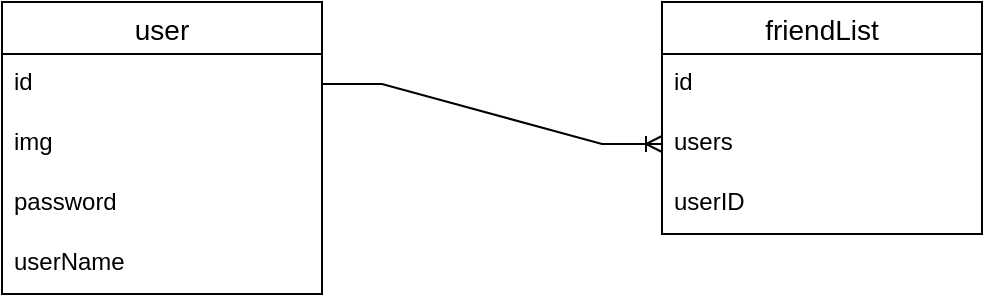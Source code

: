 <mxfile version="23.1.2" type="device">
  <diagram name="Страница — 1" id="akP_wcJEWXd7yqUj1OGq">
    <mxGraphModel dx="1434" dy="746" grid="1" gridSize="10" guides="1" tooltips="1" connect="1" arrows="1" fold="1" page="1" pageScale="1" pageWidth="827" pageHeight="1169" math="0" shadow="0">
      <root>
        <mxCell id="0" />
        <mxCell id="1" parent="0" />
        <mxCell id="1Krfqxl47N5mxq0f6-K6-1" value="user" style="swimlane;fontStyle=0;childLayout=stackLayout;horizontal=1;startSize=26;horizontalStack=0;resizeParent=1;resizeParentMax=0;resizeLast=0;collapsible=1;marginBottom=0;align=center;fontSize=14;" vertex="1" parent="1">
          <mxGeometry x="210" y="330" width="160" height="146" as="geometry" />
        </mxCell>
        <mxCell id="1Krfqxl47N5mxq0f6-K6-2" value="id" style="text;strokeColor=none;fillColor=none;spacingLeft=4;spacingRight=4;overflow=hidden;rotatable=0;points=[[0,0.5],[1,0.5]];portConstraint=eastwest;fontSize=12;whiteSpace=wrap;html=1;" vertex="1" parent="1Krfqxl47N5mxq0f6-K6-1">
          <mxGeometry y="26" width="160" height="30" as="geometry" />
        </mxCell>
        <mxCell id="1Krfqxl47N5mxq0f6-K6-10" value="img" style="text;strokeColor=none;fillColor=none;spacingLeft=4;spacingRight=4;overflow=hidden;rotatable=0;points=[[0,0.5],[1,0.5]];portConstraint=eastwest;fontSize=12;whiteSpace=wrap;html=1;" vertex="1" parent="1Krfqxl47N5mxq0f6-K6-1">
          <mxGeometry y="56" width="160" height="30" as="geometry" />
        </mxCell>
        <mxCell id="1Krfqxl47N5mxq0f6-K6-4" value="password" style="text;strokeColor=none;fillColor=none;spacingLeft=4;spacingRight=4;overflow=hidden;rotatable=0;points=[[0,0.5],[1,0.5]];portConstraint=eastwest;fontSize=12;whiteSpace=wrap;html=1;" vertex="1" parent="1Krfqxl47N5mxq0f6-K6-1">
          <mxGeometry y="86" width="160" height="30" as="geometry" />
        </mxCell>
        <mxCell id="1Krfqxl47N5mxq0f6-K6-3" value="userName" style="text;strokeColor=none;fillColor=none;spacingLeft=4;spacingRight=4;overflow=hidden;rotatable=0;points=[[0,0.5],[1,0.5]];portConstraint=eastwest;fontSize=12;whiteSpace=wrap;html=1;" vertex="1" parent="1Krfqxl47N5mxq0f6-K6-1">
          <mxGeometry y="116" width="160" height="30" as="geometry" />
        </mxCell>
        <mxCell id="1Krfqxl47N5mxq0f6-K6-5" value="friendList" style="swimlane;fontStyle=0;childLayout=stackLayout;horizontal=1;startSize=26;horizontalStack=0;resizeParent=1;resizeParentMax=0;resizeLast=0;collapsible=1;marginBottom=0;align=center;fontSize=14;" vertex="1" parent="1">
          <mxGeometry x="540" y="330" width="160" height="116" as="geometry" />
        </mxCell>
        <mxCell id="1Krfqxl47N5mxq0f6-K6-6" value="id" style="text;strokeColor=none;fillColor=none;spacingLeft=4;spacingRight=4;overflow=hidden;rotatable=0;points=[[0,0.5],[1,0.5]];portConstraint=eastwest;fontSize=12;whiteSpace=wrap;html=1;" vertex="1" parent="1Krfqxl47N5mxq0f6-K6-5">
          <mxGeometry y="26" width="160" height="30" as="geometry" />
        </mxCell>
        <mxCell id="1Krfqxl47N5mxq0f6-K6-7" value="users" style="text;strokeColor=none;fillColor=none;spacingLeft=4;spacingRight=4;overflow=hidden;rotatable=0;points=[[0,0.5],[1,0.5]];portConstraint=eastwest;fontSize=12;whiteSpace=wrap;html=1;" vertex="1" parent="1Krfqxl47N5mxq0f6-K6-5">
          <mxGeometry y="56" width="160" height="30" as="geometry" />
        </mxCell>
        <mxCell id="1Krfqxl47N5mxq0f6-K6-8" value="userID" style="text;strokeColor=none;fillColor=none;spacingLeft=4;spacingRight=4;overflow=hidden;rotatable=0;points=[[0,0.5],[1,0.5]];portConstraint=eastwest;fontSize=12;whiteSpace=wrap;html=1;" vertex="1" parent="1Krfqxl47N5mxq0f6-K6-5">
          <mxGeometry y="86" width="160" height="30" as="geometry" />
        </mxCell>
        <mxCell id="1Krfqxl47N5mxq0f6-K6-11" value="" style="edgeStyle=entityRelationEdgeStyle;fontSize=12;html=1;endArrow=ERoneToMany;rounded=0;exitX=1;exitY=0.5;exitDx=0;exitDy=0;entryX=0;entryY=0.5;entryDx=0;entryDy=0;" edge="1" parent="1" source="1Krfqxl47N5mxq0f6-K6-2" target="1Krfqxl47N5mxq0f6-K6-7">
          <mxGeometry width="100" height="100" relative="1" as="geometry">
            <mxPoint x="360" y="430" as="sourcePoint" />
            <mxPoint x="460" y="330" as="targetPoint" />
          </mxGeometry>
        </mxCell>
      </root>
    </mxGraphModel>
  </diagram>
</mxfile>
